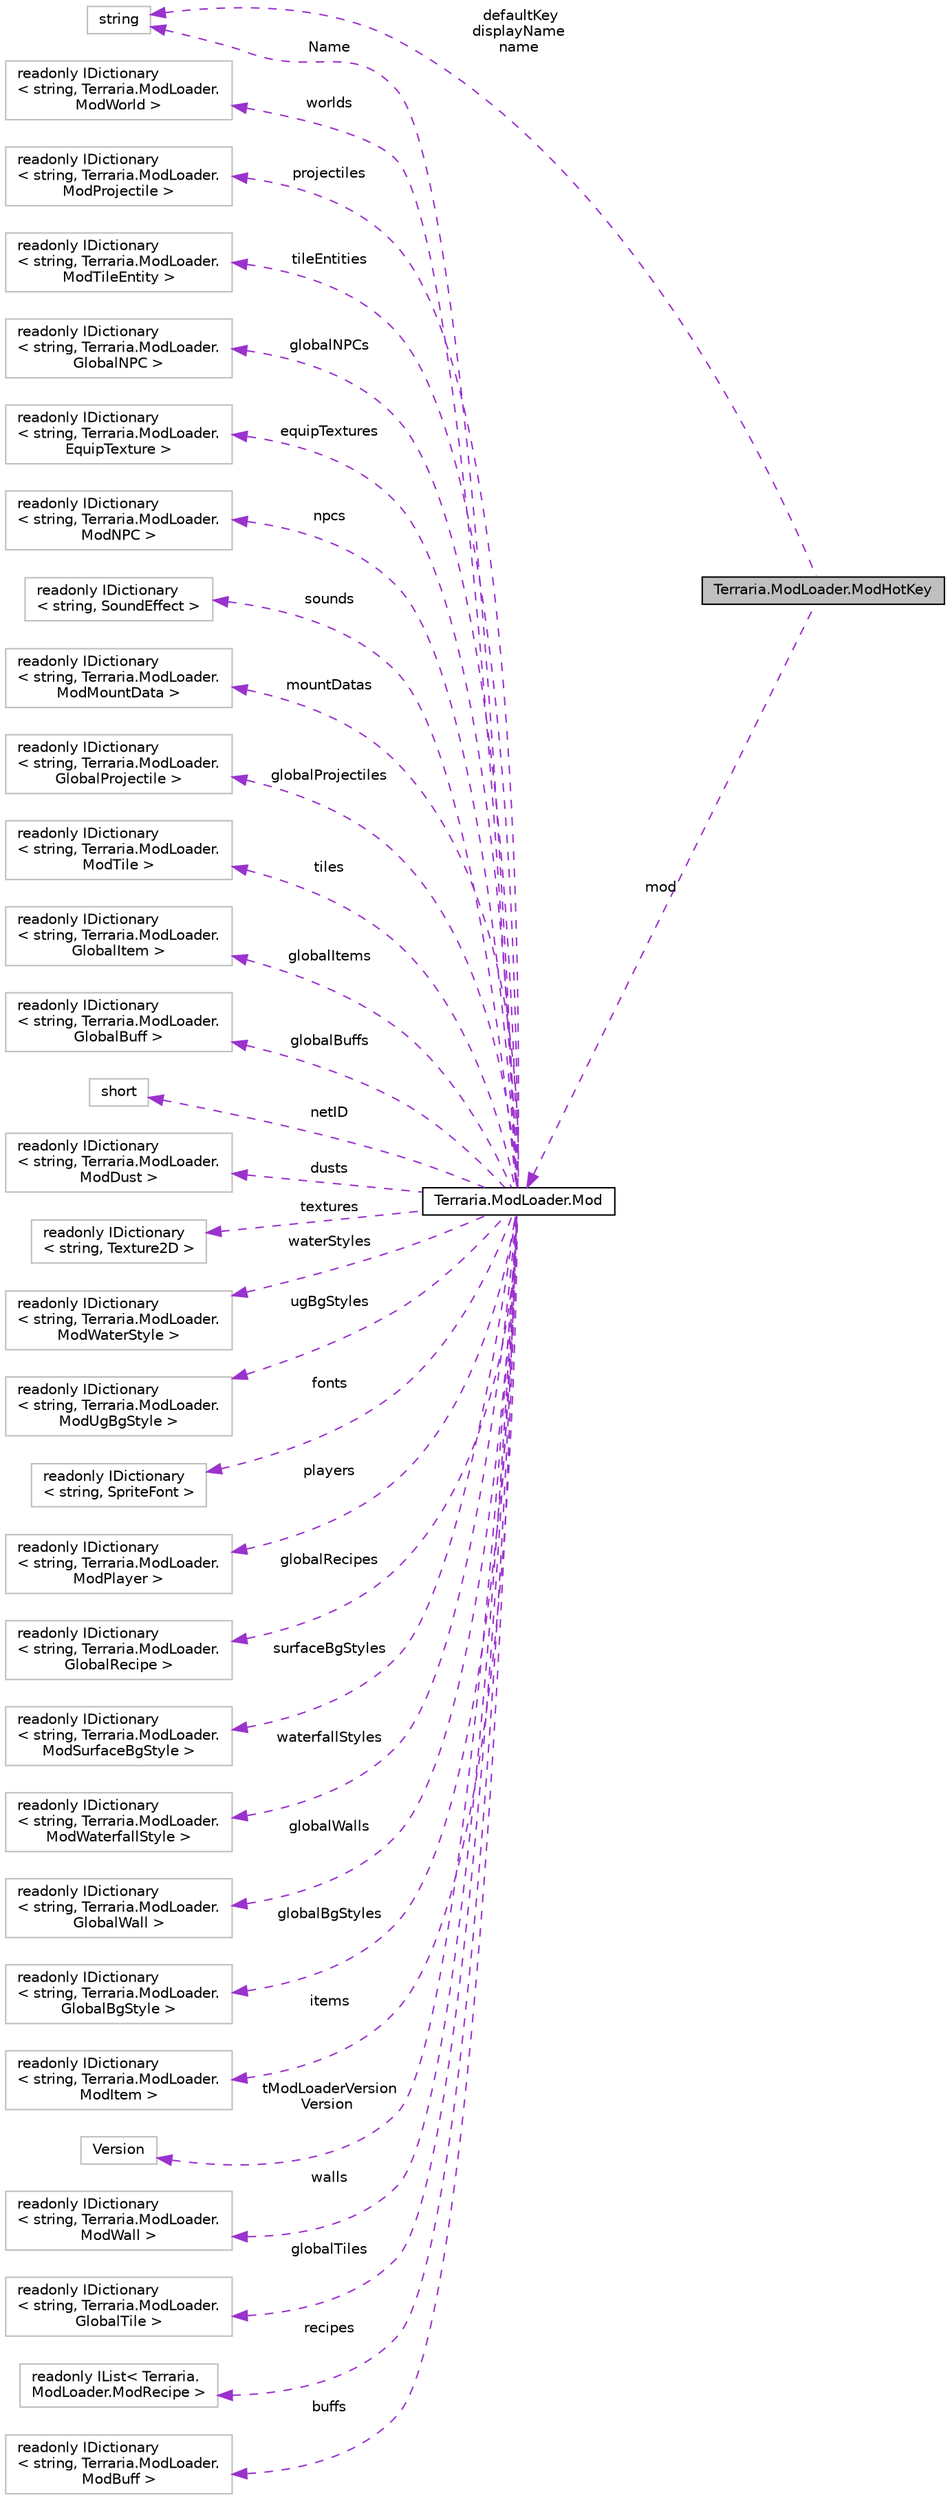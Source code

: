 digraph "Terraria.ModLoader.ModHotKey"
{
  edge [fontname="Helvetica",fontsize="10",labelfontname="Helvetica",labelfontsize="10"];
  node [fontname="Helvetica",fontsize="10",shape=record];
  rankdir="LR";
  Node1 [label="Terraria.ModLoader.ModHotKey",height=0.2,width=0.4,color="black", fillcolor="grey75", style="filled", fontcolor="black"];
  Node2 -> Node1 [dir="back",color="darkorchid3",fontsize="10",style="dashed",label=" defaultKey\ndisplayName\nname" ,fontname="Helvetica"];
  Node2 [label="string",height=0.2,width=0.4,color="grey75", fillcolor="white", style="filled"];
  Node3 -> Node1 [dir="back",color="darkorchid3",fontsize="10",style="dashed",label=" mod" ,fontname="Helvetica"];
  Node3 [label="Terraria.ModLoader.Mod",height=0.2,width=0.4,color="black", fillcolor="white", style="filled",URL="$class_terraria_1_1_mod_loader_1_1_mod.html"];
  Node4 -> Node3 [dir="back",color="darkorchid3",fontsize="10",style="dashed",label=" worlds" ,fontname="Helvetica"];
  Node4 [label="readonly IDictionary\l\< string, Terraria.ModLoader.\lModWorld \>",height=0.2,width=0.4,color="grey75", fillcolor="white", style="filled"];
  Node5 -> Node3 [dir="back",color="darkorchid3",fontsize="10",style="dashed",label=" projectiles" ,fontname="Helvetica"];
  Node5 [label="readonly IDictionary\l\< string, Terraria.ModLoader.\lModProjectile \>",height=0.2,width=0.4,color="grey75", fillcolor="white", style="filled"];
  Node6 -> Node3 [dir="back",color="darkorchid3",fontsize="10",style="dashed",label=" tileEntities" ,fontname="Helvetica"];
  Node6 [label="readonly IDictionary\l\< string, Terraria.ModLoader.\lModTileEntity \>",height=0.2,width=0.4,color="grey75", fillcolor="white", style="filled"];
  Node7 -> Node3 [dir="back",color="darkorchid3",fontsize="10",style="dashed",label=" globalNPCs" ,fontname="Helvetica"];
  Node7 [label="readonly IDictionary\l\< string, Terraria.ModLoader.\lGlobalNPC \>",height=0.2,width=0.4,color="grey75", fillcolor="white", style="filled"];
  Node8 -> Node3 [dir="back",color="darkorchid3",fontsize="10",style="dashed",label=" equipTextures" ,fontname="Helvetica"];
  Node8 [label="readonly IDictionary\l\< string, Terraria.ModLoader.\lEquipTexture \>",height=0.2,width=0.4,color="grey75", fillcolor="white", style="filled"];
  Node9 -> Node3 [dir="back",color="darkorchid3",fontsize="10",style="dashed",label=" npcs" ,fontname="Helvetica"];
  Node9 [label="readonly IDictionary\l\< string, Terraria.ModLoader.\lModNPC \>",height=0.2,width=0.4,color="grey75", fillcolor="white", style="filled"];
  Node10 -> Node3 [dir="back",color="darkorchid3",fontsize="10",style="dashed",label=" sounds" ,fontname="Helvetica"];
  Node10 [label="readonly IDictionary\l\< string, SoundEffect \>",height=0.2,width=0.4,color="grey75", fillcolor="white", style="filled"];
  Node2 -> Node3 [dir="back",color="darkorchid3",fontsize="10",style="dashed",label=" Name" ,fontname="Helvetica"];
  Node11 -> Node3 [dir="back",color="darkorchid3",fontsize="10",style="dashed",label=" mountDatas" ,fontname="Helvetica"];
  Node11 [label="readonly IDictionary\l\< string, Terraria.ModLoader.\lModMountData \>",height=0.2,width=0.4,color="grey75", fillcolor="white", style="filled"];
  Node12 -> Node3 [dir="back",color="darkorchid3",fontsize="10",style="dashed",label=" globalProjectiles" ,fontname="Helvetica"];
  Node12 [label="readonly IDictionary\l\< string, Terraria.ModLoader.\lGlobalProjectile \>",height=0.2,width=0.4,color="grey75", fillcolor="white", style="filled"];
  Node13 -> Node3 [dir="back",color="darkorchid3",fontsize="10",style="dashed",label=" tiles" ,fontname="Helvetica"];
  Node13 [label="readonly IDictionary\l\< string, Terraria.ModLoader.\lModTile \>",height=0.2,width=0.4,color="grey75", fillcolor="white", style="filled"];
  Node14 -> Node3 [dir="back",color="darkorchid3",fontsize="10",style="dashed",label=" globalItems" ,fontname="Helvetica"];
  Node14 [label="readonly IDictionary\l\< string, Terraria.ModLoader.\lGlobalItem \>",height=0.2,width=0.4,color="grey75", fillcolor="white", style="filled"];
  Node15 -> Node3 [dir="back",color="darkorchid3",fontsize="10",style="dashed",label=" globalBuffs" ,fontname="Helvetica"];
  Node15 [label="readonly IDictionary\l\< string, Terraria.ModLoader.\lGlobalBuff \>",height=0.2,width=0.4,color="grey75", fillcolor="white", style="filled"];
  Node16 -> Node3 [dir="back",color="darkorchid3",fontsize="10",style="dashed",label=" netID" ,fontname="Helvetica"];
  Node16 [label="short",height=0.2,width=0.4,color="grey75", fillcolor="white", style="filled"];
  Node17 -> Node3 [dir="back",color="darkorchid3",fontsize="10",style="dashed",label=" dusts" ,fontname="Helvetica"];
  Node17 [label="readonly IDictionary\l\< string, Terraria.ModLoader.\lModDust \>",height=0.2,width=0.4,color="grey75", fillcolor="white", style="filled"];
  Node18 -> Node3 [dir="back",color="darkorchid3",fontsize="10",style="dashed",label=" textures" ,fontname="Helvetica"];
  Node18 [label="readonly IDictionary\l\< string, Texture2D \>",height=0.2,width=0.4,color="grey75", fillcolor="white", style="filled"];
  Node19 -> Node3 [dir="back",color="darkorchid3",fontsize="10",style="dashed",label=" waterStyles" ,fontname="Helvetica"];
  Node19 [label="readonly IDictionary\l\< string, Terraria.ModLoader.\lModWaterStyle \>",height=0.2,width=0.4,color="grey75", fillcolor="white", style="filled"];
  Node20 -> Node3 [dir="back",color="darkorchid3",fontsize="10",style="dashed",label=" ugBgStyles" ,fontname="Helvetica"];
  Node20 [label="readonly IDictionary\l\< string, Terraria.ModLoader.\lModUgBgStyle \>",height=0.2,width=0.4,color="grey75", fillcolor="white", style="filled"];
  Node21 -> Node3 [dir="back",color="darkorchid3",fontsize="10",style="dashed",label=" fonts" ,fontname="Helvetica"];
  Node21 [label="readonly IDictionary\l\< string, SpriteFont \>",height=0.2,width=0.4,color="grey75", fillcolor="white", style="filled"];
  Node22 -> Node3 [dir="back",color="darkorchid3",fontsize="10",style="dashed",label=" players" ,fontname="Helvetica"];
  Node22 [label="readonly IDictionary\l\< string, Terraria.ModLoader.\lModPlayer \>",height=0.2,width=0.4,color="grey75", fillcolor="white", style="filled"];
  Node23 -> Node3 [dir="back",color="darkorchid3",fontsize="10",style="dashed",label=" globalRecipes" ,fontname="Helvetica"];
  Node23 [label="readonly IDictionary\l\< string, Terraria.ModLoader.\lGlobalRecipe \>",height=0.2,width=0.4,color="grey75", fillcolor="white", style="filled"];
  Node24 -> Node3 [dir="back",color="darkorchid3",fontsize="10",style="dashed",label=" surfaceBgStyles" ,fontname="Helvetica"];
  Node24 [label="readonly IDictionary\l\< string, Terraria.ModLoader.\lModSurfaceBgStyle \>",height=0.2,width=0.4,color="grey75", fillcolor="white", style="filled"];
  Node25 -> Node3 [dir="back",color="darkorchid3",fontsize="10",style="dashed",label=" waterfallStyles" ,fontname="Helvetica"];
  Node25 [label="readonly IDictionary\l\< string, Terraria.ModLoader.\lModWaterfallStyle \>",height=0.2,width=0.4,color="grey75", fillcolor="white", style="filled"];
  Node26 -> Node3 [dir="back",color="darkorchid3",fontsize="10",style="dashed",label=" globalWalls" ,fontname="Helvetica"];
  Node26 [label="readonly IDictionary\l\< string, Terraria.ModLoader.\lGlobalWall \>",height=0.2,width=0.4,color="grey75", fillcolor="white", style="filled"];
  Node27 -> Node3 [dir="back",color="darkorchid3",fontsize="10",style="dashed",label=" globalBgStyles" ,fontname="Helvetica"];
  Node27 [label="readonly IDictionary\l\< string, Terraria.ModLoader.\lGlobalBgStyle \>",height=0.2,width=0.4,color="grey75", fillcolor="white", style="filled"];
  Node28 -> Node3 [dir="back",color="darkorchid3",fontsize="10",style="dashed",label=" items" ,fontname="Helvetica"];
  Node28 [label="readonly IDictionary\l\< string, Terraria.ModLoader.\lModItem \>",height=0.2,width=0.4,color="grey75", fillcolor="white", style="filled"];
  Node29 -> Node3 [dir="back",color="darkorchid3",fontsize="10",style="dashed",label=" tModLoaderVersion\nVersion" ,fontname="Helvetica"];
  Node29 [label="Version",height=0.2,width=0.4,color="grey75", fillcolor="white", style="filled"];
  Node30 -> Node3 [dir="back",color="darkorchid3",fontsize="10",style="dashed",label=" walls" ,fontname="Helvetica"];
  Node30 [label="readonly IDictionary\l\< string, Terraria.ModLoader.\lModWall \>",height=0.2,width=0.4,color="grey75", fillcolor="white", style="filled"];
  Node31 -> Node3 [dir="back",color="darkorchid3",fontsize="10",style="dashed",label=" globalTiles" ,fontname="Helvetica"];
  Node31 [label="readonly IDictionary\l\< string, Terraria.ModLoader.\lGlobalTile \>",height=0.2,width=0.4,color="grey75", fillcolor="white", style="filled"];
  Node32 -> Node3 [dir="back",color="darkorchid3",fontsize="10",style="dashed",label=" recipes" ,fontname="Helvetica"];
  Node32 [label="readonly IList\< Terraria.\lModLoader.ModRecipe \>",height=0.2,width=0.4,color="grey75", fillcolor="white", style="filled"];
  Node33 -> Node3 [dir="back",color="darkorchid3",fontsize="10",style="dashed",label=" buffs" ,fontname="Helvetica"];
  Node33 [label="readonly IDictionary\l\< string, Terraria.ModLoader.\lModBuff \>",height=0.2,width=0.4,color="grey75", fillcolor="white", style="filled"];
}
